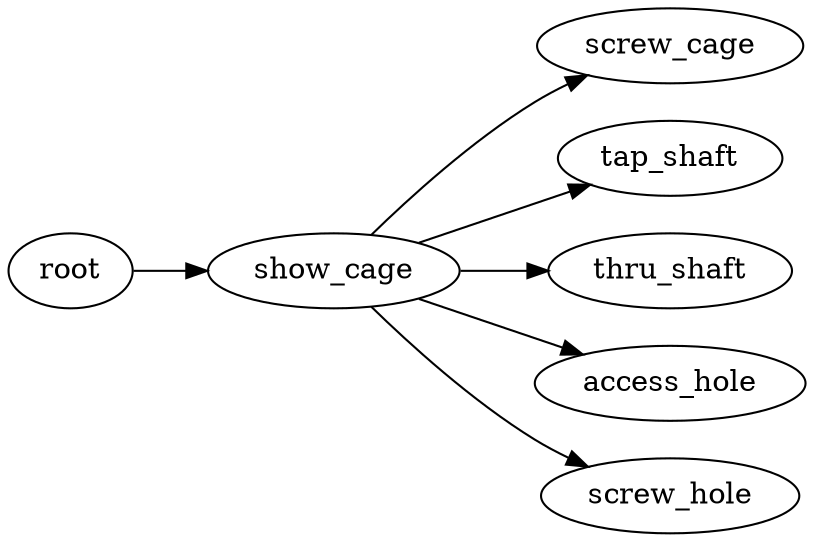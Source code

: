 digraph show_cage {
	graph [rankdir=LR]
	root_72 [label=root href="javascript:s=&quot;\(\)\nNone&quot;; console.log(s); alert(s);"]
	show_cage_73 [label=show_cage href="javascript:s=&quot;\(&#x27;show_cage&#x27;,\)\nCountersunkScrew&quot;; console.log(s); alert(s);" tooltip=CountersunkScrew]
	screw_cage_74 [label=screw_cage href="javascript:s=&quot;\(&#x27;show_cage&#x27;,\ &#x27;screw_cage&#x27;\)\nCone&quot;; console.log(s); alert(s);" tooltip=Cone]
	tap_shaft_75 [label=tap_shaft href="javascript:s=&quot;\(&#x27;show_cage&#x27;,\ &#x27;tap_shaft&#x27;\)\nCone&quot;; console.log(s); alert(s);" tooltip=Cone]
	thru_shaft_76 [label=thru_shaft href="javascript:s=&quot;\(&#x27;show_cage&#x27;,\ &#x27;thru_shaft&#x27;\)\nCone&quot;; console.log(s); alert(s);" tooltip=Cone]
	access_hole_77 [label=access_hole href="javascript:s=&quot;\(&#x27;show_cage&#x27;,\ &#x27;access_hole&#x27;\)\nCone&quot;; console.log(s); alert(s);" tooltip=Cone]
	screw_hole_78 [label=screw_hole href="javascript:s=&quot;\(&#x27;show_cage&#x27;,\ &#x27;screw_hole&#x27;\)\nRotateExtrude&quot;; console.log(s); alert(s);" tooltip=RotateExtrude]
	root_72 -> show_cage_73
	show_cage_73 -> screw_cage_74
	show_cage_73 -> tap_shaft_75
	show_cage_73 -> thru_shaft_76
	show_cage_73 -> access_hole_77
	show_cage_73 -> screw_hole_78
}
